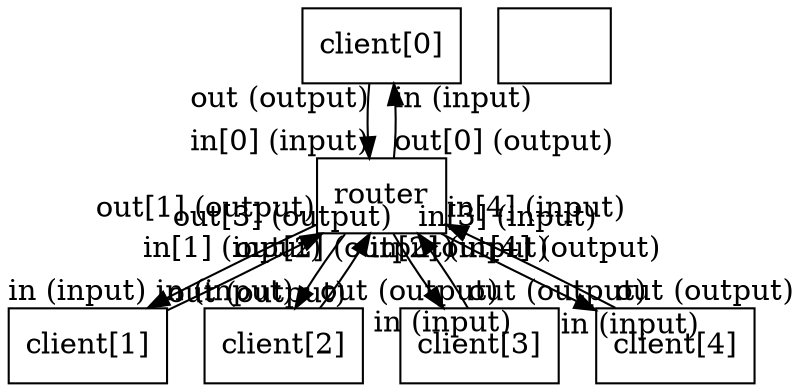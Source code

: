 digraph D {
    "client[0]" [shape=box]
    "client[1]" [shape=box]
    "client[2]" [shape=box]
    "client[3]" [shape=box]
    "client[4]" [shape=box]
    "router" [shape=box]
    "" [shape=box]

    "client[0]" -> "router" [ headlabel="in[0] (input)"  taillabel="out (output)" ]
    "client[1]" -> "router" [ headlabel="in[1] (input)"  taillabel="out (output)" ]
    "client[2]" -> "router" [ headlabel="in[2] (input)"  taillabel="out (output)" ]
    "client[3]" -> "router" [ headlabel="in[3] (input)"  taillabel="out (output)" ]
    "client[4]" -> "router" [ headlabel="in[4] (input)"  taillabel="out (output)" ]
    "router" -> "client[0]" [ headlabel="in (input)"  taillabel="out[0] (output)" ]
    "router" -> "client[1]" [ headlabel="in (input)"  taillabel="out[1] (output)" ]
    "router" -> "client[2]" [ headlabel="in (input)"  taillabel="out[2] (output)" ]
    "router" -> "client[3]" [ headlabel="in (input)"  taillabel="out[3] (output)" ]
    "router" -> "client[4]" [ headlabel="in (input)"  taillabel="out[4] (output)" ]

}
